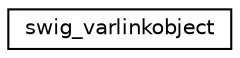 digraph "Graphical Class Hierarchy"
{
 // LATEX_PDF_SIZE
  edge [fontname="Helvetica",fontsize="10",labelfontname="Helvetica",labelfontsize="10"];
  node [fontname="Helvetica",fontsize="10",shape=record];
  rankdir="LR";
  Node0 [label="swig_varlinkobject",height=0.2,width=0.4,color="black", fillcolor="white", style="filled",URL="$structswig__varlinkobject.html",tooltip=" "];
}
